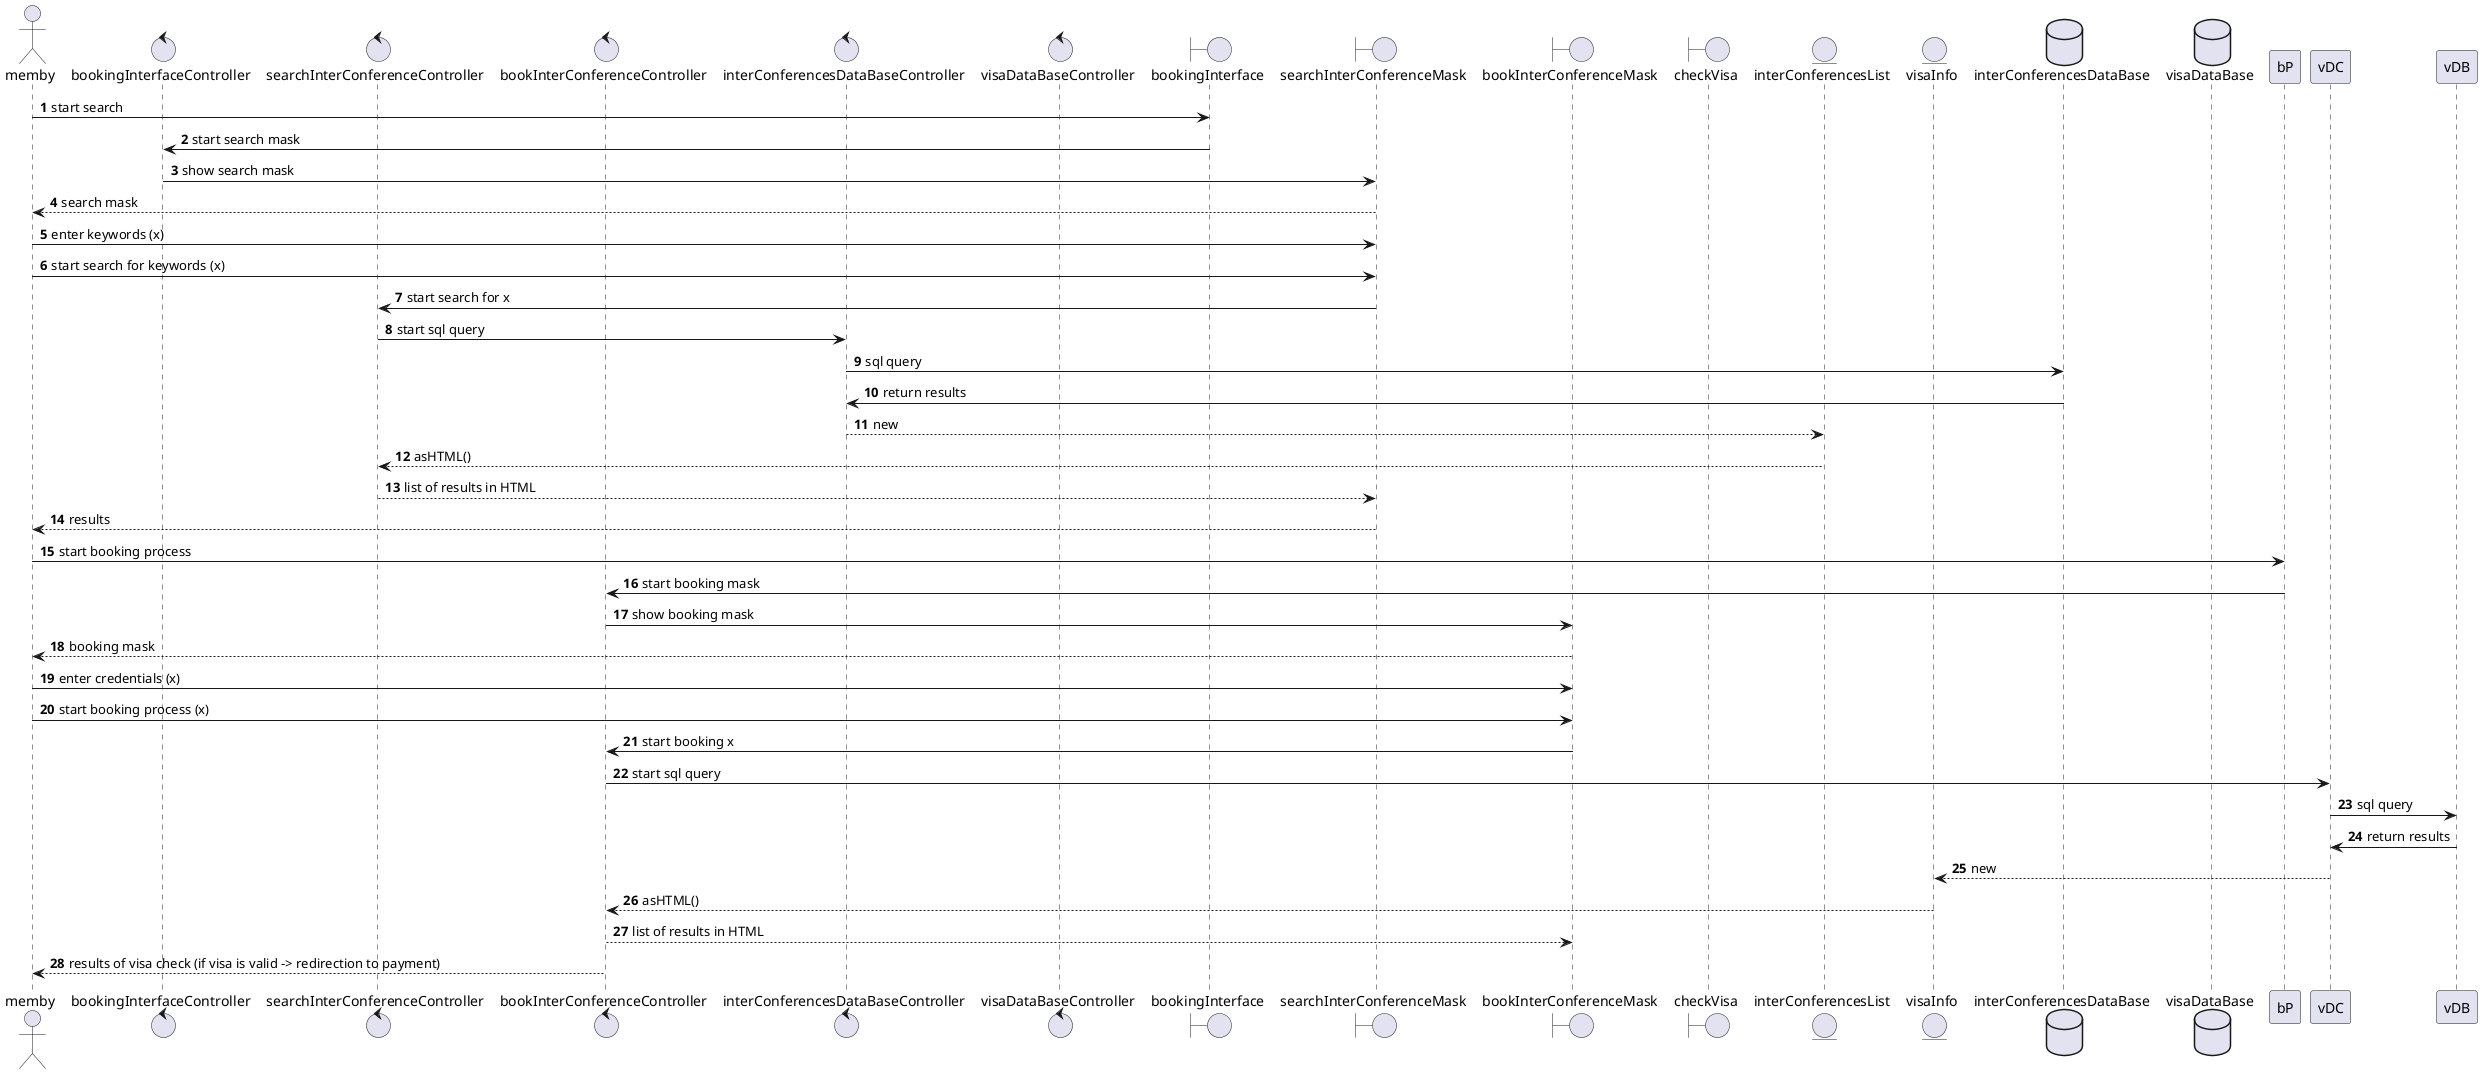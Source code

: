@startuml


    actor memby as m

    control bookingInterfaceController as bIC
    control searchInterConferenceController as sICC
    control bookInterConferenceController as bICC
    control interConferencesDataBaseController as iCDBC
    control visaDataBaseController as vDBC

    boundary bookingInterface as bI
    boundary searchInterConferenceMask as sICM
    boundary bookInterConferenceMask as bICM
    boundary checkVisa as cV

    entity interConferencesList as iCL
    entity visaInfo as vI

    database interConferencesDataBase as iCDB
    database visaDataBase as vDD

    autonumber

    /'SEARCH AN INTERNATIONAL CONFERENCE AND GET THE RESULTS'/
    m -> bI : start search
    bI -> bIC : start search mask
    sICM <- bIC : show search mask
    m <-- sICM : search mask
    m -> sICM : enter keywords (x)
    m -> sICM : start search for keywords (x)
    sICM -> sICC : start search for x
    sICC -> iCDBC : start sql query
    iCDB <- iCDBC : sql query
    iCDB -> iCDBC : return results
    iCDBC --> iCL : new
    sICC <-- iCL : asHTML()
    sICM <-- sICC : list of results in HTML
    m <-- sICM : results

    /'BOOK AN INTERNATIONAL CONFERENCE AND PERFORM A VISA CHECK'/
    m -> bP : start booking process
    bP -> bICC : start booking mask
    bICC -> bICM : show booking mask
    m <-- bICM : booking mask
    m -> bICM : enter credentials (x)
    m -> bICM : start booking process (x)
    bICC <- bICM : start booking x
    vDC <- bICC : start sql query
    vDC -> vDB : sql query
    vDC <- vDB : return results
    vDC --> vI : new
    bICC <-- vI : asHTML()
    bICM <-- bICC : list of results in HTML
    m <-- bICC : results of visa check (if visa is valid -> redirection to payment)


@enduml
